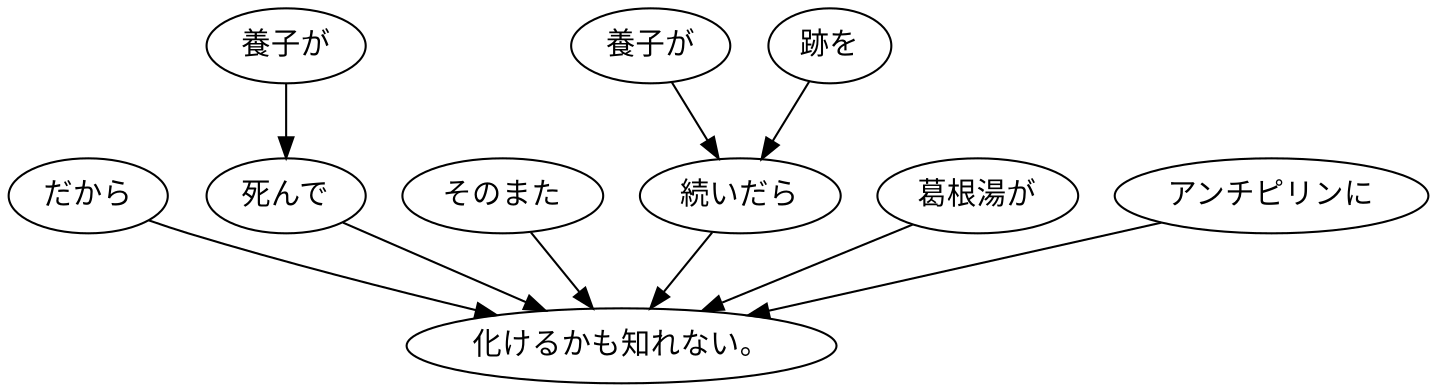 digraph graph5573 {
	node0 [label="だから"];
	node1 [label="養子が"];
	node2 [label="死んで"];
	node3 [label="そのまた"];
	node4 [label="養子が"];
	node5 [label="跡を"];
	node6 [label="続いだら"];
	node7 [label="葛根湯が"];
	node8 [label="アンチピリンに"];
	node9 [label="化けるかも知れない。"];
	node0 -> node9;
	node1 -> node2;
	node2 -> node9;
	node3 -> node9;
	node4 -> node6;
	node5 -> node6;
	node6 -> node9;
	node7 -> node9;
	node8 -> node9;
}
